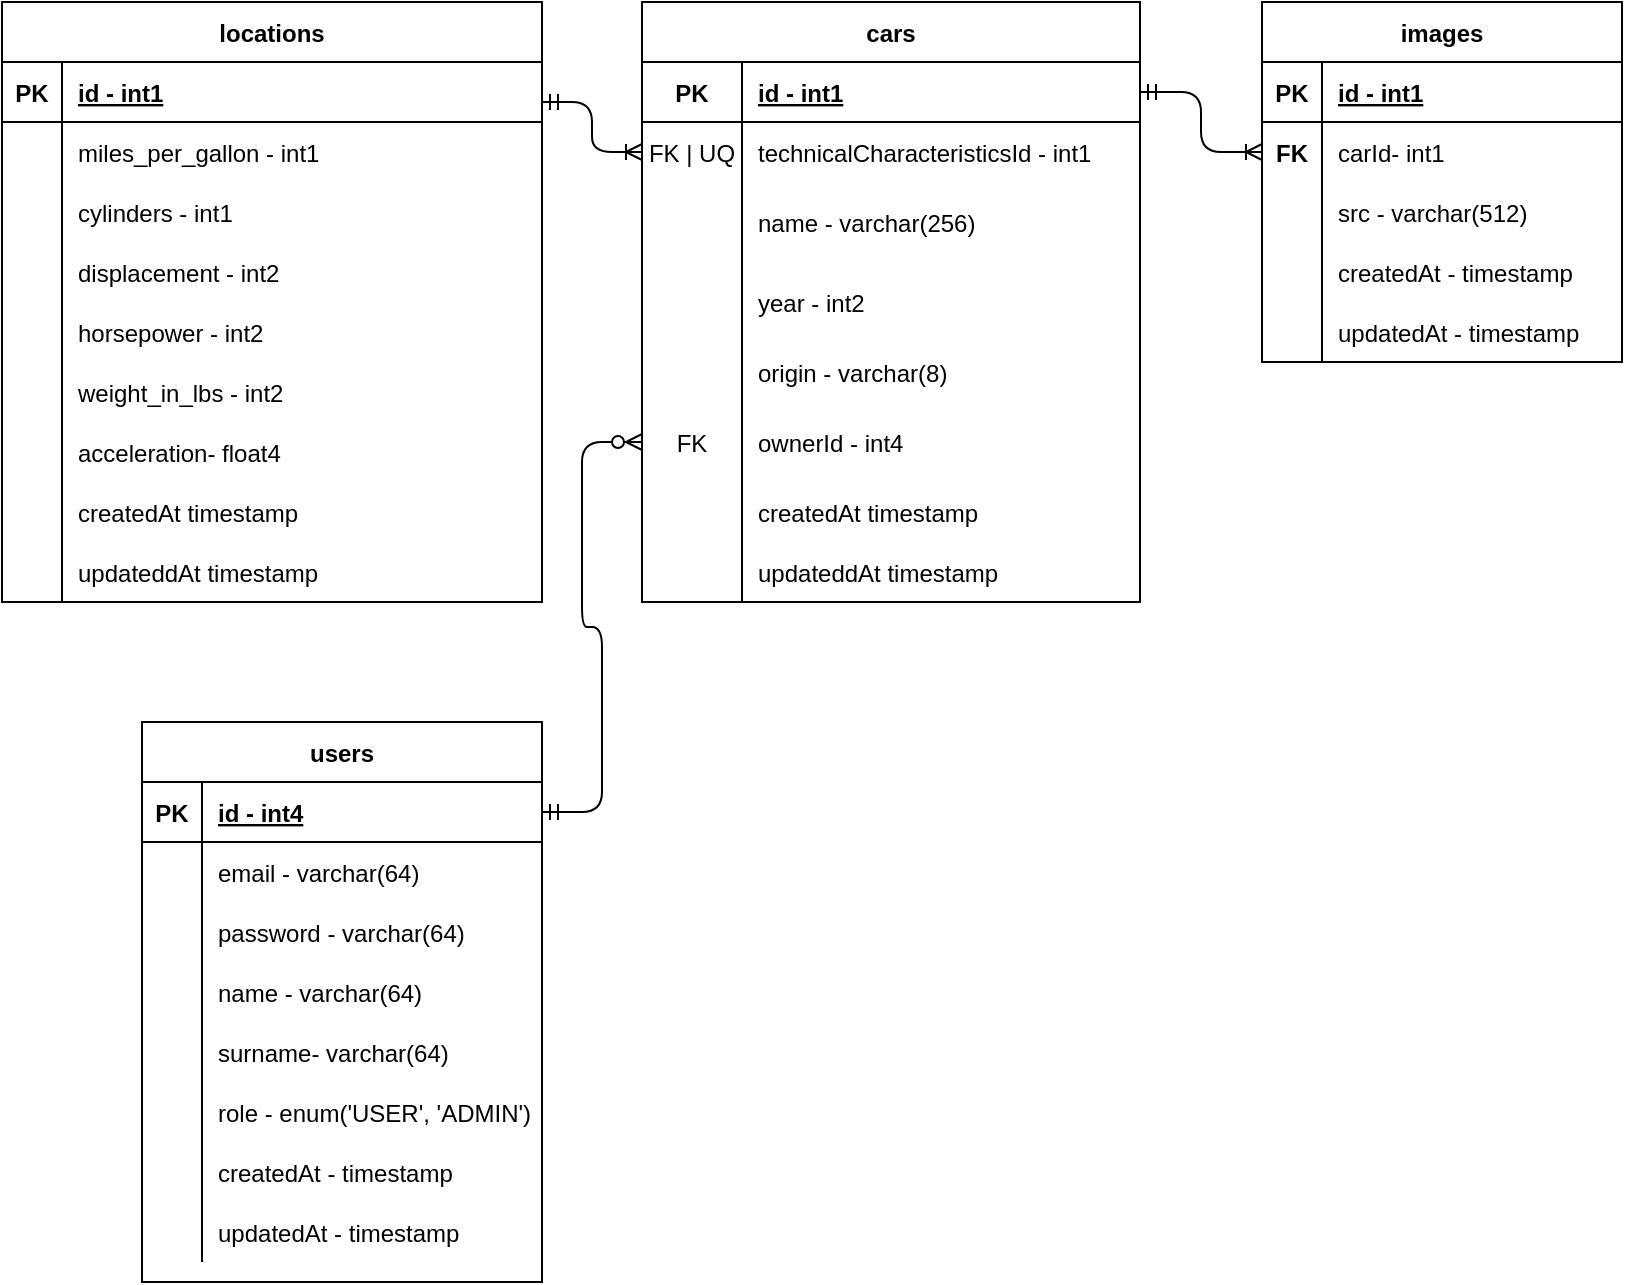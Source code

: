 <mxfile version="20.8.23" type="device"><diagram id="C5RBs43oDa-KdzZeNtuy" name="Page-1"><mxGraphModel dx="2068" dy="892" grid="1" gridSize="10" guides="1" tooltips="1" connect="1" arrows="1" fold="1" page="1" pageScale="1" pageWidth="827" pageHeight="1169" math="0" shadow="0"><root><mxCell id="WIyWlLk6GJQsqaUBKTNV-0"/><mxCell id="WIyWlLk6GJQsqaUBKTNV-1" parent="WIyWlLk6GJQsqaUBKTNV-0"/><mxCell id="K0W-H0R7B6iEDIIZb8ia-60" value="locations" style="shape=table;startSize=30;container=1;collapsible=1;childLayout=tableLayout;fixedRows=1;rowLines=0;fontStyle=1;align=center;resizeLast=1;" vertex="1" parent="WIyWlLk6GJQsqaUBKTNV-1"><mxGeometry x="50" y="160" width="270" height="300" as="geometry"><mxRectangle x="270" y="190" width="230" height="140" as="alternateBounds"/></mxGeometry></mxCell><mxCell id="K0W-H0R7B6iEDIIZb8ia-61" value="" style="shape=tableRow;horizontal=0;startSize=0;swimlaneHead=0;swimlaneBody=0;fillColor=none;collapsible=0;dropTarget=0;points=[[0,0.5],[1,0.5]];portConstraint=eastwest;top=0;left=0;right=0;bottom=1;" vertex="1" parent="K0W-H0R7B6iEDIIZb8ia-60"><mxGeometry y="30" width="270" height="30" as="geometry"/></mxCell><mxCell id="K0W-H0R7B6iEDIIZb8ia-62" value="PK" style="shape=partialRectangle;connectable=0;fillColor=none;top=0;left=0;bottom=0;right=0;fontStyle=1;overflow=hidden;" vertex="1" parent="K0W-H0R7B6iEDIIZb8ia-61"><mxGeometry width="30" height="30" as="geometry"><mxRectangle width="30" height="30" as="alternateBounds"/></mxGeometry></mxCell><mxCell id="K0W-H0R7B6iEDIIZb8ia-63" value="id - int1" style="shape=partialRectangle;connectable=0;fillColor=none;top=0;left=0;bottom=0;right=0;align=left;spacingLeft=6;fontStyle=5;overflow=hidden;" vertex="1" parent="K0W-H0R7B6iEDIIZb8ia-61"><mxGeometry x="30" width="240" height="30" as="geometry"><mxRectangle width="240" height="30" as="alternateBounds"/></mxGeometry></mxCell><mxCell id="K0W-H0R7B6iEDIIZb8ia-64" value="" style="shape=tableRow;horizontal=0;startSize=0;swimlaneHead=0;swimlaneBody=0;fillColor=none;collapsible=0;dropTarget=0;points=[[0,0.5],[1,0.5]];portConstraint=eastwest;top=0;left=0;right=0;bottom=0;" vertex="1" parent="K0W-H0R7B6iEDIIZb8ia-60"><mxGeometry y="60" width="270" height="30" as="geometry"/></mxCell><mxCell id="K0W-H0R7B6iEDIIZb8ia-65" value="" style="shape=partialRectangle;connectable=0;fillColor=none;top=0;left=0;bottom=0;right=0;editable=1;overflow=hidden;" vertex="1" parent="K0W-H0R7B6iEDIIZb8ia-64"><mxGeometry width="30" height="30" as="geometry"><mxRectangle width="30" height="30" as="alternateBounds"/></mxGeometry></mxCell><mxCell id="K0W-H0R7B6iEDIIZb8ia-66" value="miles_per_gallon - int1" style="shape=partialRectangle;connectable=0;fillColor=none;top=0;left=0;bottom=0;right=0;align=left;spacingLeft=6;overflow=hidden;" vertex="1" parent="K0W-H0R7B6iEDIIZb8ia-64"><mxGeometry x="30" width="240" height="30" as="geometry"><mxRectangle width="240" height="30" as="alternateBounds"/></mxGeometry></mxCell><mxCell id="K0W-H0R7B6iEDIIZb8ia-67" value="" style="shape=tableRow;horizontal=0;startSize=0;swimlaneHead=0;swimlaneBody=0;fillColor=none;collapsible=0;dropTarget=0;points=[[0,0.5],[1,0.5]];portConstraint=eastwest;top=0;left=0;right=0;bottom=0;" vertex="1" parent="K0W-H0R7B6iEDIIZb8ia-60"><mxGeometry y="90" width="270" height="30" as="geometry"/></mxCell><mxCell id="K0W-H0R7B6iEDIIZb8ia-68" value="" style="shape=partialRectangle;connectable=0;fillColor=none;top=0;left=0;bottom=0;right=0;editable=1;overflow=hidden;" vertex="1" parent="K0W-H0R7B6iEDIIZb8ia-67"><mxGeometry width="30" height="30" as="geometry"><mxRectangle width="30" height="30" as="alternateBounds"/></mxGeometry></mxCell><mxCell id="K0W-H0R7B6iEDIIZb8ia-69" value="cylinders - int1" style="shape=partialRectangle;connectable=0;fillColor=none;top=0;left=0;bottom=0;right=0;align=left;spacingLeft=6;overflow=hidden;" vertex="1" parent="K0W-H0R7B6iEDIIZb8ia-67"><mxGeometry x="30" width="240" height="30" as="geometry"><mxRectangle width="240" height="30" as="alternateBounds"/></mxGeometry></mxCell><mxCell id="K0W-H0R7B6iEDIIZb8ia-70" value="" style="shape=tableRow;horizontal=0;startSize=0;swimlaneHead=0;swimlaneBody=0;fillColor=none;collapsible=0;dropTarget=0;points=[[0,0.5],[1,0.5]];portConstraint=eastwest;top=0;left=0;right=0;bottom=0;" vertex="1" parent="K0W-H0R7B6iEDIIZb8ia-60"><mxGeometry y="120" width="270" height="30" as="geometry"/></mxCell><mxCell id="K0W-H0R7B6iEDIIZb8ia-71" value="" style="shape=partialRectangle;connectable=0;fillColor=none;top=0;left=0;bottom=0;right=0;editable=1;overflow=hidden;" vertex="1" parent="K0W-H0R7B6iEDIIZb8ia-70"><mxGeometry width="30" height="30" as="geometry"><mxRectangle width="30" height="30" as="alternateBounds"/></mxGeometry></mxCell><mxCell id="K0W-H0R7B6iEDIIZb8ia-72" value="displacement - int2" style="shape=partialRectangle;connectable=0;fillColor=none;top=0;left=0;bottom=0;right=0;align=left;spacingLeft=6;overflow=hidden;" vertex="1" parent="K0W-H0R7B6iEDIIZb8ia-70"><mxGeometry x="30" width="240" height="30" as="geometry"><mxRectangle width="240" height="30" as="alternateBounds"/></mxGeometry></mxCell><mxCell id="K0W-H0R7B6iEDIIZb8ia-73" value="" style="shape=tableRow;horizontal=0;startSize=0;swimlaneHead=0;swimlaneBody=0;fillColor=none;collapsible=0;dropTarget=0;points=[[0,0.5],[1,0.5]];portConstraint=eastwest;top=0;left=0;right=0;bottom=0;" vertex="1" parent="K0W-H0R7B6iEDIIZb8ia-60"><mxGeometry y="150" width="270" height="30" as="geometry"/></mxCell><mxCell id="K0W-H0R7B6iEDIIZb8ia-74" value="" style="shape=partialRectangle;connectable=0;fillColor=none;top=0;left=0;bottom=0;right=0;editable=1;overflow=hidden;" vertex="1" parent="K0W-H0R7B6iEDIIZb8ia-73"><mxGeometry width="30" height="30" as="geometry"><mxRectangle width="30" height="30" as="alternateBounds"/></mxGeometry></mxCell><mxCell id="K0W-H0R7B6iEDIIZb8ia-75" value="horsepower - int2" style="shape=partialRectangle;connectable=0;fillColor=none;top=0;left=0;bottom=0;right=0;align=left;spacingLeft=6;overflow=hidden;" vertex="1" parent="K0W-H0R7B6iEDIIZb8ia-73"><mxGeometry x="30" width="240" height="30" as="geometry"><mxRectangle width="240" height="30" as="alternateBounds"/></mxGeometry></mxCell><mxCell id="K0W-H0R7B6iEDIIZb8ia-204" value="" style="shape=tableRow;horizontal=0;startSize=0;swimlaneHead=0;swimlaneBody=0;fillColor=none;collapsible=0;dropTarget=0;points=[[0,0.5],[1,0.5]];portConstraint=eastwest;top=0;left=0;right=0;bottom=0;" vertex="1" parent="K0W-H0R7B6iEDIIZb8ia-60"><mxGeometry y="180" width="270" height="30" as="geometry"/></mxCell><mxCell id="K0W-H0R7B6iEDIIZb8ia-205" value="" style="shape=partialRectangle;connectable=0;fillColor=none;top=0;left=0;bottom=0;right=0;editable=1;overflow=hidden;" vertex="1" parent="K0W-H0R7B6iEDIIZb8ia-204"><mxGeometry width="30" height="30" as="geometry"><mxRectangle width="30" height="30" as="alternateBounds"/></mxGeometry></mxCell><mxCell id="K0W-H0R7B6iEDIIZb8ia-206" value="weight_in_lbs - int2" style="shape=partialRectangle;connectable=0;fillColor=none;top=0;left=0;bottom=0;right=0;align=left;spacingLeft=6;overflow=hidden;" vertex="1" parent="K0W-H0R7B6iEDIIZb8ia-204"><mxGeometry x="30" width="240" height="30" as="geometry"><mxRectangle width="240" height="30" as="alternateBounds"/></mxGeometry></mxCell><mxCell id="K0W-H0R7B6iEDIIZb8ia-207" value="" style="shape=tableRow;horizontal=0;startSize=0;swimlaneHead=0;swimlaneBody=0;fillColor=none;collapsible=0;dropTarget=0;points=[[0,0.5],[1,0.5]];portConstraint=eastwest;top=0;left=0;right=0;bottom=0;" vertex="1" parent="K0W-H0R7B6iEDIIZb8ia-60"><mxGeometry y="210" width="270" height="30" as="geometry"/></mxCell><mxCell id="K0W-H0R7B6iEDIIZb8ia-208" value="" style="shape=partialRectangle;connectable=0;fillColor=none;top=0;left=0;bottom=0;right=0;editable=1;overflow=hidden;" vertex="1" parent="K0W-H0R7B6iEDIIZb8ia-207"><mxGeometry width="30" height="30" as="geometry"><mxRectangle width="30" height="30" as="alternateBounds"/></mxGeometry></mxCell><mxCell id="K0W-H0R7B6iEDIIZb8ia-209" value="acceleration- float4" style="shape=partialRectangle;connectable=0;fillColor=none;top=0;left=0;bottom=0;right=0;align=left;spacingLeft=6;overflow=hidden;" vertex="1" parent="K0W-H0R7B6iEDIIZb8ia-207"><mxGeometry x="30" width="240" height="30" as="geometry"><mxRectangle width="240" height="30" as="alternateBounds"/></mxGeometry></mxCell><mxCell id="K0W-H0R7B6iEDIIZb8ia-210" value="" style="shape=tableRow;horizontal=0;startSize=0;swimlaneHead=0;swimlaneBody=0;fillColor=none;collapsible=0;dropTarget=0;points=[[0,0.5],[1,0.5]];portConstraint=eastwest;top=0;left=0;right=0;bottom=0;" vertex="1" parent="K0W-H0R7B6iEDIIZb8ia-60"><mxGeometry y="240" width="270" height="30" as="geometry"/></mxCell><mxCell id="K0W-H0R7B6iEDIIZb8ia-211" value="" style="shape=partialRectangle;connectable=0;fillColor=none;top=0;left=0;bottom=0;right=0;editable=1;overflow=hidden;" vertex="1" parent="K0W-H0R7B6iEDIIZb8ia-210"><mxGeometry width="30" height="30" as="geometry"><mxRectangle width="30" height="30" as="alternateBounds"/></mxGeometry></mxCell><mxCell id="K0W-H0R7B6iEDIIZb8ia-212" value="createdAt timestamp" style="shape=partialRectangle;connectable=0;fillColor=none;top=0;left=0;bottom=0;right=0;align=left;spacingLeft=6;overflow=hidden;" vertex="1" parent="K0W-H0R7B6iEDIIZb8ia-210"><mxGeometry x="30" width="240" height="30" as="geometry"><mxRectangle width="240" height="30" as="alternateBounds"/></mxGeometry></mxCell><mxCell id="K0W-H0R7B6iEDIIZb8ia-214" value="" style="shape=tableRow;horizontal=0;startSize=0;swimlaneHead=0;swimlaneBody=0;fillColor=none;collapsible=0;dropTarget=0;points=[[0,0.5],[1,0.5]];portConstraint=eastwest;top=0;left=0;right=0;bottom=0;" vertex="1" parent="K0W-H0R7B6iEDIIZb8ia-60"><mxGeometry y="270" width="270" height="30" as="geometry"/></mxCell><mxCell id="K0W-H0R7B6iEDIIZb8ia-215" value="" style="shape=partialRectangle;connectable=0;fillColor=none;top=0;left=0;bottom=0;right=0;editable=1;overflow=hidden;" vertex="1" parent="K0W-H0R7B6iEDIIZb8ia-214"><mxGeometry width="30" height="30" as="geometry"><mxRectangle width="30" height="30" as="alternateBounds"/></mxGeometry></mxCell><mxCell id="K0W-H0R7B6iEDIIZb8ia-216" value="updateddAt timestamp" style="shape=partialRectangle;connectable=0;fillColor=none;top=0;left=0;bottom=0;right=0;align=left;spacingLeft=6;overflow=hidden;" vertex="1" parent="K0W-H0R7B6iEDIIZb8ia-214"><mxGeometry x="30" width="240" height="30" as="geometry"><mxRectangle width="240" height="30" as="alternateBounds"/></mxGeometry></mxCell><mxCell id="K0W-H0R7B6iEDIIZb8ia-76" value="images" style="shape=table;startSize=30;container=1;collapsible=1;childLayout=tableLayout;fixedRows=1;rowLines=0;fontStyle=1;align=center;resizeLast=1;" vertex="1" parent="WIyWlLk6GJQsqaUBKTNV-1"><mxGeometry x="680" y="160" width="180" height="180" as="geometry"><mxRectangle x="270" y="190" width="230" height="140" as="alternateBounds"/></mxGeometry></mxCell><mxCell id="K0W-H0R7B6iEDIIZb8ia-77" value="" style="shape=tableRow;horizontal=0;startSize=0;swimlaneHead=0;swimlaneBody=0;fillColor=none;collapsible=0;dropTarget=0;points=[[0,0.5],[1,0.5]];portConstraint=eastwest;top=0;left=0;right=0;bottom=1;" vertex="1" parent="K0W-H0R7B6iEDIIZb8ia-76"><mxGeometry y="30" width="180" height="30" as="geometry"/></mxCell><mxCell id="K0W-H0R7B6iEDIIZb8ia-78" value="PK" style="shape=partialRectangle;connectable=0;fillColor=none;top=0;left=0;bottom=0;right=0;fontStyle=1;overflow=hidden;" vertex="1" parent="K0W-H0R7B6iEDIIZb8ia-77"><mxGeometry width="30" height="30" as="geometry"><mxRectangle width="30" height="30" as="alternateBounds"/></mxGeometry></mxCell><mxCell id="K0W-H0R7B6iEDIIZb8ia-79" value="id - int1" style="shape=partialRectangle;connectable=0;fillColor=none;top=0;left=0;bottom=0;right=0;align=left;spacingLeft=6;fontStyle=5;overflow=hidden;" vertex="1" parent="K0W-H0R7B6iEDIIZb8ia-77"><mxGeometry x="30" width="150" height="30" as="geometry"><mxRectangle width="150" height="30" as="alternateBounds"/></mxGeometry></mxCell><mxCell id="K0W-H0R7B6iEDIIZb8ia-80" value="" style="shape=tableRow;horizontal=0;startSize=0;swimlaneHead=0;swimlaneBody=0;fillColor=none;collapsible=0;dropTarget=0;points=[[0,0.5],[1,0.5]];portConstraint=eastwest;top=0;left=0;right=0;bottom=0;" vertex="1" parent="K0W-H0R7B6iEDIIZb8ia-76"><mxGeometry y="60" width="180" height="30" as="geometry"/></mxCell><mxCell id="K0W-H0R7B6iEDIIZb8ia-81" value="FK" style="shape=partialRectangle;connectable=0;fillColor=none;top=0;left=0;bottom=0;right=0;editable=1;overflow=hidden;fontStyle=1" vertex="1" parent="K0W-H0R7B6iEDIIZb8ia-80"><mxGeometry width="30" height="30" as="geometry"><mxRectangle width="30" height="30" as="alternateBounds"/></mxGeometry></mxCell><mxCell id="K0W-H0R7B6iEDIIZb8ia-82" value="carId- int1" style="shape=partialRectangle;connectable=0;fillColor=none;top=0;left=0;bottom=0;right=0;align=left;spacingLeft=6;overflow=hidden;" vertex="1" parent="K0W-H0R7B6iEDIIZb8ia-80"><mxGeometry x="30" width="150" height="30" as="geometry"><mxRectangle width="150" height="30" as="alternateBounds"/></mxGeometry></mxCell><mxCell id="K0W-H0R7B6iEDIIZb8ia-83" value="" style="shape=tableRow;horizontal=0;startSize=0;swimlaneHead=0;swimlaneBody=0;fillColor=none;collapsible=0;dropTarget=0;points=[[0,0.5],[1,0.5]];portConstraint=eastwest;top=0;left=0;right=0;bottom=0;" vertex="1" parent="K0W-H0R7B6iEDIIZb8ia-76"><mxGeometry y="90" width="180" height="30" as="geometry"/></mxCell><mxCell id="K0W-H0R7B6iEDIIZb8ia-84" value="" style="shape=partialRectangle;connectable=0;fillColor=none;top=0;left=0;bottom=0;right=0;editable=1;overflow=hidden;" vertex="1" parent="K0W-H0R7B6iEDIIZb8ia-83"><mxGeometry width="30" height="30" as="geometry"><mxRectangle width="30" height="30" as="alternateBounds"/></mxGeometry></mxCell><mxCell id="K0W-H0R7B6iEDIIZb8ia-85" value="src - varchar(512)" style="shape=partialRectangle;connectable=0;fillColor=none;top=0;left=0;bottom=0;right=0;align=left;spacingLeft=6;overflow=hidden;" vertex="1" parent="K0W-H0R7B6iEDIIZb8ia-83"><mxGeometry x="30" width="150" height="30" as="geometry"><mxRectangle width="150" height="30" as="alternateBounds"/></mxGeometry></mxCell><mxCell id="K0W-H0R7B6iEDIIZb8ia-86" value="" style="shape=tableRow;horizontal=0;startSize=0;swimlaneHead=0;swimlaneBody=0;fillColor=none;collapsible=0;dropTarget=0;points=[[0,0.5],[1,0.5]];portConstraint=eastwest;top=0;left=0;right=0;bottom=0;" vertex="1" parent="K0W-H0R7B6iEDIIZb8ia-76"><mxGeometry y="120" width="180" height="30" as="geometry"/></mxCell><mxCell id="K0W-H0R7B6iEDIIZb8ia-87" value="" style="shape=partialRectangle;connectable=0;fillColor=none;top=0;left=0;bottom=0;right=0;editable=1;overflow=hidden;" vertex="1" parent="K0W-H0R7B6iEDIIZb8ia-86"><mxGeometry width="30" height="30" as="geometry"><mxRectangle width="30" height="30" as="alternateBounds"/></mxGeometry></mxCell><mxCell id="K0W-H0R7B6iEDIIZb8ia-88" value="createdAt - timestamp" style="shape=partialRectangle;connectable=0;fillColor=none;top=0;left=0;bottom=0;right=0;align=left;spacingLeft=6;overflow=hidden;" vertex="1" parent="K0W-H0R7B6iEDIIZb8ia-86"><mxGeometry x="30" width="150" height="30" as="geometry"><mxRectangle width="150" height="30" as="alternateBounds"/></mxGeometry></mxCell><mxCell id="K0W-H0R7B6iEDIIZb8ia-89" value="" style="shape=tableRow;horizontal=0;startSize=0;swimlaneHead=0;swimlaneBody=0;fillColor=none;collapsible=0;dropTarget=0;points=[[0,0.5],[1,0.5]];portConstraint=eastwest;top=0;left=0;right=0;bottom=0;" vertex="1" parent="K0W-H0R7B6iEDIIZb8ia-76"><mxGeometry y="150" width="180" height="30" as="geometry"/></mxCell><mxCell id="K0W-H0R7B6iEDIIZb8ia-90" value="" style="shape=partialRectangle;connectable=0;fillColor=none;top=0;left=0;bottom=0;right=0;editable=1;overflow=hidden;" vertex="1" parent="K0W-H0R7B6iEDIIZb8ia-89"><mxGeometry width="30" height="30" as="geometry"><mxRectangle width="30" height="30" as="alternateBounds"/></mxGeometry></mxCell><mxCell id="K0W-H0R7B6iEDIIZb8ia-91" value="updatedAt - timestamp" style="shape=partialRectangle;connectable=0;fillColor=none;top=0;left=0;bottom=0;right=0;align=left;spacingLeft=6;overflow=hidden;" vertex="1" parent="K0W-H0R7B6iEDIIZb8ia-89"><mxGeometry x="30" width="150" height="30" as="geometry"><mxRectangle width="150" height="30" as="alternateBounds"/></mxGeometry></mxCell><mxCell id="K0W-H0R7B6iEDIIZb8ia-173" value="" style="edgeStyle=elbowEdgeStyle;fontSize=12;html=1;endArrow=ERoneToMany;startArrow=ERmandOne;rounded=1;entryX=0;entryY=0.5;entryDx=0;entryDy=0;exitX=1;exitY=0.5;exitDx=0;exitDy=0;" edge="1" parent="WIyWlLk6GJQsqaUBKTNV-1" source="K0W-H0R7B6iEDIIZb8ia-221" target="K0W-H0R7B6iEDIIZb8ia-80"><mxGeometry width="100" height="100" relative="1" as="geometry"><mxPoint x="630" y="220" as="sourcePoint"/><mxPoint x="670" y="250" as="targetPoint"/></mxGeometry></mxCell><mxCell id="K0W-H0R7B6iEDIIZb8ia-174" value="users" style="shape=table;startSize=30;container=1;collapsible=1;childLayout=tableLayout;fixedRows=1;rowLines=0;fontStyle=1;align=center;resizeLast=1;" vertex="1" parent="WIyWlLk6GJQsqaUBKTNV-1"><mxGeometry x="120" y="520" width="200" height="280" as="geometry"/></mxCell><mxCell id="K0W-H0R7B6iEDIIZb8ia-175" value="" style="shape=partialRectangle;collapsible=0;dropTarget=0;pointerEvents=0;fillColor=none;top=0;left=0;bottom=1;right=0;points=[[0,0.5],[1,0.5]];portConstraint=eastwest;" vertex="1" parent="K0W-H0R7B6iEDIIZb8ia-174"><mxGeometry y="30" width="200" height="30" as="geometry"/></mxCell><mxCell id="K0W-H0R7B6iEDIIZb8ia-176" value="PK" style="shape=partialRectangle;connectable=0;fillColor=none;top=0;left=0;bottom=0;right=0;fontStyle=1;overflow=hidden;" vertex="1" parent="K0W-H0R7B6iEDIIZb8ia-175"><mxGeometry width="30" height="30" as="geometry"><mxRectangle width="30" height="30" as="alternateBounds"/></mxGeometry></mxCell><mxCell id="K0W-H0R7B6iEDIIZb8ia-177" value="id - int4" style="shape=partialRectangle;connectable=0;fillColor=none;top=0;left=0;bottom=0;right=0;align=left;spacingLeft=6;fontStyle=5;overflow=hidden;" vertex="1" parent="K0W-H0R7B6iEDIIZb8ia-175"><mxGeometry x="30" width="170" height="30" as="geometry"><mxRectangle width="170" height="30" as="alternateBounds"/></mxGeometry></mxCell><mxCell id="K0W-H0R7B6iEDIIZb8ia-178" value="" style="shape=partialRectangle;collapsible=0;dropTarget=0;pointerEvents=0;fillColor=none;top=0;left=0;bottom=0;right=0;points=[[0,0.5],[1,0.5]];portConstraint=eastwest;" vertex="1" parent="K0W-H0R7B6iEDIIZb8ia-174"><mxGeometry y="60" width="200" height="30" as="geometry"/></mxCell><mxCell id="K0W-H0R7B6iEDIIZb8ia-179" value="" style="shape=partialRectangle;connectable=0;fillColor=none;top=0;left=0;bottom=0;right=0;editable=1;overflow=hidden;" vertex="1" parent="K0W-H0R7B6iEDIIZb8ia-178"><mxGeometry width="30" height="30" as="geometry"><mxRectangle width="30" height="30" as="alternateBounds"/></mxGeometry></mxCell><mxCell id="K0W-H0R7B6iEDIIZb8ia-180" value="email - varchar(64)" style="shape=partialRectangle;connectable=0;fillColor=none;top=0;left=0;bottom=0;right=0;align=left;spacingLeft=6;overflow=hidden;" vertex="1" parent="K0W-H0R7B6iEDIIZb8ia-178"><mxGeometry x="30" width="170" height="30" as="geometry"><mxRectangle width="170" height="30" as="alternateBounds"/></mxGeometry></mxCell><mxCell id="K0W-H0R7B6iEDIIZb8ia-181" value="" style="shape=partialRectangle;collapsible=0;dropTarget=0;pointerEvents=0;fillColor=none;top=0;left=0;bottom=0;right=0;points=[[0,0.5],[1,0.5]];portConstraint=eastwest;" vertex="1" parent="K0W-H0R7B6iEDIIZb8ia-174"><mxGeometry y="90" width="200" height="30" as="geometry"/></mxCell><mxCell id="K0W-H0R7B6iEDIIZb8ia-182" value="" style="shape=partialRectangle;connectable=0;fillColor=none;top=0;left=0;bottom=0;right=0;editable=1;overflow=hidden;" vertex="1" parent="K0W-H0R7B6iEDIIZb8ia-181"><mxGeometry width="30" height="30" as="geometry"><mxRectangle width="30" height="30" as="alternateBounds"/></mxGeometry></mxCell><mxCell id="K0W-H0R7B6iEDIIZb8ia-183" value="password - varchar(64)" style="shape=partialRectangle;connectable=0;fillColor=none;top=0;left=0;bottom=0;right=0;align=left;spacingLeft=6;overflow=hidden;" vertex="1" parent="K0W-H0R7B6iEDIIZb8ia-181"><mxGeometry x="30" width="170" height="30" as="geometry"><mxRectangle width="170" height="30" as="alternateBounds"/></mxGeometry></mxCell><mxCell id="K0W-H0R7B6iEDIIZb8ia-184" value="" style="shape=partialRectangle;collapsible=0;dropTarget=0;pointerEvents=0;fillColor=none;top=0;left=0;bottom=0;right=0;points=[[0,0.5],[1,0.5]];portConstraint=eastwest;" vertex="1" parent="K0W-H0R7B6iEDIIZb8ia-174"><mxGeometry y="120" width="200" height="30" as="geometry"/></mxCell><mxCell id="K0W-H0R7B6iEDIIZb8ia-185" value="" style="shape=partialRectangle;connectable=0;fillColor=none;top=0;left=0;bottom=0;right=0;editable=1;overflow=hidden;" vertex="1" parent="K0W-H0R7B6iEDIIZb8ia-184"><mxGeometry width="30" height="30" as="geometry"><mxRectangle width="30" height="30" as="alternateBounds"/></mxGeometry></mxCell><mxCell id="K0W-H0R7B6iEDIIZb8ia-186" value="name - varchar(64)" style="shape=partialRectangle;connectable=0;fillColor=none;top=0;left=0;bottom=0;right=0;align=left;spacingLeft=6;overflow=hidden;" vertex="1" parent="K0W-H0R7B6iEDIIZb8ia-184"><mxGeometry x="30" width="170" height="30" as="geometry"><mxRectangle width="170" height="30" as="alternateBounds"/></mxGeometry></mxCell><mxCell id="K0W-H0R7B6iEDIIZb8ia-187" value="" style="shape=partialRectangle;collapsible=0;dropTarget=0;pointerEvents=0;fillColor=none;top=0;left=0;bottom=0;right=0;points=[[0,0.5],[1,0.5]];portConstraint=eastwest;" vertex="1" parent="K0W-H0R7B6iEDIIZb8ia-174"><mxGeometry y="150" width="200" height="30" as="geometry"/></mxCell><mxCell id="K0W-H0R7B6iEDIIZb8ia-188" value="" style="shape=partialRectangle;connectable=0;fillColor=none;top=0;left=0;bottom=0;right=0;editable=1;overflow=hidden;" vertex="1" parent="K0W-H0R7B6iEDIIZb8ia-187"><mxGeometry width="30" height="30" as="geometry"><mxRectangle width="30" height="30" as="alternateBounds"/></mxGeometry></mxCell><mxCell id="K0W-H0R7B6iEDIIZb8ia-189" value="surname- varchar(64)" style="shape=partialRectangle;connectable=0;fillColor=none;top=0;left=0;bottom=0;right=0;align=left;spacingLeft=6;overflow=hidden;" vertex="1" parent="K0W-H0R7B6iEDIIZb8ia-187"><mxGeometry x="30" width="170" height="30" as="geometry"><mxRectangle width="170" height="30" as="alternateBounds"/></mxGeometry></mxCell><mxCell id="K0W-H0R7B6iEDIIZb8ia-193" value="" style="shape=partialRectangle;collapsible=0;dropTarget=0;pointerEvents=0;fillColor=none;top=0;left=0;bottom=0;right=0;points=[[0,0.5],[1,0.5]];portConstraint=eastwest;" vertex="1" parent="K0W-H0R7B6iEDIIZb8ia-174"><mxGeometry y="180" width="200" height="30" as="geometry"/></mxCell><mxCell id="K0W-H0R7B6iEDIIZb8ia-194" value="" style="shape=partialRectangle;connectable=0;fillColor=none;top=0;left=0;bottom=0;right=0;editable=1;overflow=hidden;" vertex="1" parent="K0W-H0R7B6iEDIIZb8ia-193"><mxGeometry width="30" height="30" as="geometry"><mxRectangle width="30" height="30" as="alternateBounds"/></mxGeometry></mxCell><mxCell id="K0W-H0R7B6iEDIIZb8ia-195" value="role - enum('USER', 'ADMIN')" style="shape=partialRectangle;connectable=0;fillColor=none;top=0;left=0;bottom=0;right=0;align=left;spacingLeft=6;overflow=hidden;" vertex="1" parent="K0W-H0R7B6iEDIIZb8ia-193"><mxGeometry x="30" width="170" height="30" as="geometry"><mxRectangle width="170" height="30" as="alternateBounds"/></mxGeometry></mxCell><mxCell id="K0W-H0R7B6iEDIIZb8ia-196" value="" style="shape=partialRectangle;collapsible=0;dropTarget=0;pointerEvents=0;fillColor=none;top=0;left=0;bottom=0;right=0;points=[[0,0.5],[1,0.5]];portConstraint=eastwest;" vertex="1" parent="K0W-H0R7B6iEDIIZb8ia-174"><mxGeometry y="210" width="200" height="30" as="geometry"/></mxCell><mxCell id="K0W-H0R7B6iEDIIZb8ia-197" value="" style="shape=partialRectangle;connectable=0;fillColor=none;top=0;left=0;bottom=0;right=0;editable=1;overflow=hidden;" vertex="1" parent="K0W-H0R7B6iEDIIZb8ia-196"><mxGeometry width="30" height="30" as="geometry"><mxRectangle width="30" height="30" as="alternateBounds"/></mxGeometry></mxCell><mxCell id="K0W-H0R7B6iEDIIZb8ia-198" value="createdAt - timestamp" style="shape=partialRectangle;connectable=0;fillColor=none;top=0;left=0;bottom=0;right=0;align=left;spacingLeft=6;overflow=hidden;" vertex="1" parent="K0W-H0R7B6iEDIIZb8ia-196"><mxGeometry x="30" width="170" height="30" as="geometry"><mxRectangle width="170" height="30" as="alternateBounds"/></mxGeometry></mxCell><mxCell id="K0W-H0R7B6iEDIIZb8ia-199" value="" style="shape=partialRectangle;collapsible=0;dropTarget=0;pointerEvents=0;fillColor=none;top=0;left=0;bottom=0;right=0;points=[[0,0.5],[1,0.5]];portConstraint=eastwest;" vertex="1" parent="K0W-H0R7B6iEDIIZb8ia-174"><mxGeometry y="240" width="200" height="30" as="geometry"/></mxCell><mxCell id="K0W-H0R7B6iEDIIZb8ia-200" value="" style="shape=partialRectangle;connectable=0;fillColor=none;top=0;left=0;bottom=0;right=0;editable=1;overflow=hidden;" vertex="1" parent="K0W-H0R7B6iEDIIZb8ia-199"><mxGeometry width="30" height="30" as="geometry"><mxRectangle width="30" height="30" as="alternateBounds"/></mxGeometry></mxCell><mxCell id="K0W-H0R7B6iEDIIZb8ia-201" value="updatedAt - timestamp" style="shape=partialRectangle;connectable=0;fillColor=none;top=0;left=0;bottom=0;right=0;align=left;spacingLeft=6;overflow=hidden;" vertex="1" parent="K0W-H0R7B6iEDIIZb8ia-199"><mxGeometry x="30" width="170" height="30" as="geometry"><mxRectangle width="170" height="30" as="alternateBounds"/></mxGeometry></mxCell><mxCell id="K0W-H0R7B6iEDIIZb8ia-202" value="" style="edgeStyle=entityRelationEdgeStyle;fontSize=12;html=1;endArrow=ERzeroToMany;startArrow=ERmandOne;exitX=1;exitY=0.5;exitDx=0;exitDy=0;" edge="1" parent="WIyWlLk6GJQsqaUBKTNV-1" source="K0W-H0R7B6iEDIIZb8ia-175" target="K0W-H0R7B6iEDIIZb8ia-251"><mxGeometry width="100" height="100" relative="1" as="geometry"><mxPoint x="480" y="640" as="sourcePoint"/><mxPoint x="400" y="355" as="targetPoint"/></mxGeometry></mxCell><mxCell id="K0W-H0R7B6iEDIIZb8ia-203" value="" style="edgeStyle=elbowEdgeStyle;fontSize=12;html=1;endArrow=ERoneToMany;startArrow=ERmandOne;rounded=1;exitX=1;exitY=0.5;exitDx=0;exitDy=0;entryX=0;entryY=0.5;entryDx=0;entryDy=0;" edge="1" parent="WIyWlLk6GJQsqaUBKTNV-1" target="K0W-H0R7B6iEDIIZb8ia-224"><mxGeometry width="100" height="100" relative="1" as="geometry"><mxPoint x="320" y="210" as="sourcePoint"/><mxPoint x="380" y="240" as="targetPoint"/></mxGeometry></mxCell><mxCell id="K0W-H0R7B6iEDIIZb8ia-220" value="cars" style="shape=table;startSize=30;container=1;collapsible=1;childLayout=tableLayout;fixedRows=1;rowLines=0;fontStyle=1;align=center;resizeLast=1;" vertex="1" parent="WIyWlLk6GJQsqaUBKTNV-1"><mxGeometry x="370" y="160" width="249" height="300" as="geometry"><mxRectangle x="270" y="190" width="230" height="140" as="alternateBounds"/></mxGeometry></mxCell><mxCell id="K0W-H0R7B6iEDIIZb8ia-221" value="" style="shape=tableRow;horizontal=0;startSize=0;swimlaneHead=0;swimlaneBody=0;fillColor=none;collapsible=0;dropTarget=0;points=[[0,0.5],[1,0.5]];portConstraint=eastwest;top=0;left=0;right=0;bottom=1;" vertex="1" parent="K0W-H0R7B6iEDIIZb8ia-220"><mxGeometry y="30" width="249" height="30" as="geometry"/></mxCell><mxCell id="K0W-H0R7B6iEDIIZb8ia-222" value="PK" style="shape=partialRectangle;connectable=0;fillColor=none;top=0;left=0;bottom=0;right=0;fontStyle=1;overflow=hidden;" vertex="1" parent="K0W-H0R7B6iEDIIZb8ia-221"><mxGeometry width="50" height="30" as="geometry"><mxRectangle width="50" height="30" as="alternateBounds"/></mxGeometry></mxCell><mxCell id="K0W-H0R7B6iEDIIZb8ia-223" value="id - int1" style="shape=partialRectangle;connectable=0;fillColor=none;top=0;left=0;bottom=0;right=0;align=left;spacingLeft=6;fontStyle=5;overflow=hidden;" vertex="1" parent="K0W-H0R7B6iEDIIZb8ia-221"><mxGeometry x="50" width="199" height="30" as="geometry"><mxRectangle width="199" height="30" as="alternateBounds"/></mxGeometry></mxCell><mxCell id="K0W-H0R7B6iEDIIZb8ia-224" value="" style="shape=tableRow;horizontal=0;startSize=0;swimlaneHead=0;swimlaneBody=0;fillColor=none;collapsible=0;dropTarget=0;points=[[0,0.5],[1,0.5]];portConstraint=eastwest;top=0;left=0;right=0;bottom=0;" vertex="1" parent="K0W-H0R7B6iEDIIZb8ia-220"><mxGeometry y="60" width="249" height="30" as="geometry"/></mxCell><mxCell id="K0W-H0R7B6iEDIIZb8ia-225" value="FK | UQ" style="shape=partialRectangle;connectable=0;fillColor=none;top=0;left=0;bottom=0;right=0;editable=1;overflow=hidden;" vertex="1" parent="K0W-H0R7B6iEDIIZb8ia-224"><mxGeometry width="50" height="30" as="geometry"><mxRectangle width="50" height="30" as="alternateBounds"/></mxGeometry></mxCell><mxCell id="K0W-H0R7B6iEDIIZb8ia-226" value="technicalCharacteristicsId - int1" style="shape=partialRectangle;connectable=0;fillColor=none;top=0;left=0;bottom=0;right=0;align=left;spacingLeft=6;overflow=hidden;" vertex="1" parent="K0W-H0R7B6iEDIIZb8ia-224"><mxGeometry x="50" width="199" height="30" as="geometry"><mxRectangle width="199" height="30" as="alternateBounds"/></mxGeometry></mxCell><mxCell id="K0W-H0R7B6iEDIIZb8ia-227" value="" style="shape=tableRow;horizontal=0;startSize=0;swimlaneHead=0;swimlaneBody=0;fillColor=none;collapsible=0;dropTarget=0;points=[[0,0.5],[1,0.5]];portConstraint=eastwest;top=0;left=0;right=0;bottom=0;" vertex="1" parent="K0W-H0R7B6iEDIIZb8ia-220"><mxGeometry y="90" width="249" height="40" as="geometry"/></mxCell><mxCell id="K0W-H0R7B6iEDIIZb8ia-228" value="" style="shape=partialRectangle;connectable=0;fillColor=none;top=0;left=0;bottom=0;right=0;editable=1;overflow=hidden;" vertex="1" parent="K0W-H0R7B6iEDIIZb8ia-227"><mxGeometry width="50" height="40" as="geometry"><mxRectangle width="50" height="40" as="alternateBounds"/></mxGeometry></mxCell><mxCell id="K0W-H0R7B6iEDIIZb8ia-229" value="name - varchar(256)" style="shape=partialRectangle;connectable=0;fillColor=none;top=0;left=0;bottom=0;right=0;align=left;spacingLeft=6;overflow=hidden;" vertex="1" parent="K0W-H0R7B6iEDIIZb8ia-227"><mxGeometry x="50" width="199" height="40" as="geometry"><mxRectangle width="199" height="40" as="alternateBounds"/></mxGeometry></mxCell><mxCell id="K0W-H0R7B6iEDIIZb8ia-230" value="" style="shape=tableRow;horizontal=0;startSize=0;swimlaneHead=0;swimlaneBody=0;fillColor=none;collapsible=0;dropTarget=0;points=[[0,0.5],[1,0.5]];portConstraint=eastwest;top=0;left=0;right=0;bottom=0;" vertex="1" parent="K0W-H0R7B6iEDIIZb8ia-220"><mxGeometry y="130" width="249" height="40" as="geometry"/></mxCell><mxCell id="K0W-H0R7B6iEDIIZb8ia-231" value="" style="shape=partialRectangle;connectable=0;fillColor=none;top=0;left=0;bottom=0;right=0;editable=1;overflow=hidden;" vertex="1" parent="K0W-H0R7B6iEDIIZb8ia-230"><mxGeometry width="50" height="40" as="geometry"><mxRectangle width="50" height="40" as="alternateBounds"/></mxGeometry></mxCell><mxCell id="K0W-H0R7B6iEDIIZb8ia-232" value="year - int2" style="shape=partialRectangle;connectable=0;fillColor=none;top=0;left=0;bottom=0;right=0;align=left;spacingLeft=6;overflow=hidden;" vertex="1" parent="K0W-H0R7B6iEDIIZb8ia-230"><mxGeometry x="50" width="199" height="40" as="geometry"><mxRectangle width="199" height="40" as="alternateBounds"/></mxGeometry></mxCell><mxCell id="K0W-H0R7B6iEDIIZb8ia-233" value="" style="shape=tableRow;horizontal=0;startSize=0;swimlaneHead=0;swimlaneBody=0;fillColor=none;collapsible=0;dropTarget=0;points=[[0,0.5],[1,0.5]];portConstraint=eastwest;top=0;left=0;right=0;bottom=0;" vertex="1" parent="K0W-H0R7B6iEDIIZb8ia-220"><mxGeometry y="170" width="249" height="30" as="geometry"/></mxCell><mxCell id="K0W-H0R7B6iEDIIZb8ia-234" value="" style="shape=partialRectangle;connectable=0;fillColor=none;top=0;left=0;bottom=0;right=0;editable=1;overflow=hidden;" vertex="1" parent="K0W-H0R7B6iEDIIZb8ia-233"><mxGeometry width="50" height="30" as="geometry"><mxRectangle width="50" height="30" as="alternateBounds"/></mxGeometry></mxCell><mxCell id="K0W-H0R7B6iEDIIZb8ia-235" value="origin - varchar(8)" style="shape=partialRectangle;connectable=0;fillColor=none;top=0;left=0;bottom=0;right=0;align=left;spacingLeft=6;overflow=hidden;" vertex="1" parent="K0W-H0R7B6iEDIIZb8ia-233"><mxGeometry x="50" width="199" height="30" as="geometry"><mxRectangle width="199" height="30" as="alternateBounds"/></mxGeometry></mxCell><mxCell id="K0W-H0R7B6iEDIIZb8ia-251" value="" style="shape=tableRow;horizontal=0;startSize=0;swimlaneHead=0;swimlaneBody=0;fillColor=none;collapsible=0;dropTarget=0;points=[[0,0.5],[1,0.5]];portConstraint=eastwest;top=0;left=0;right=0;bottom=0;" vertex="1" parent="K0W-H0R7B6iEDIIZb8ia-220"><mxGeometry y="200" width="249" height="40" as="geometry"/></mxCell><mxCell id="K0W-H0R7B6iEDIIZb8ia-252" value="FK" style="shape=partialRectangle;connectable=0;fillColor=none;top=0;left=0;bottom=0;right=0;editable=1;overflow=hidden;" vertex="1" parent="K0W-H0R7B6iEDIIZb8ia-251"><mxGeometry width="50" height="40" as="geometry"><mxRectangle width="50" height="40" as="alternateBounds"/></mxGeometry></mxCell><mxCell id="K0W-H0R7B6iEDIIZb8ia-253" value="ownerId - int4" style="shape=partialRectangle;connectable=0;fillColor=none;top=0;left=0;bottom=0;right=0;align=left;spacingLeft=6;overflow=hidden;" vertex="1" parent="K0W-H0R7B6iEDIIZb8ia-251"><mxGeometry x="50" width="199" height="40" as="geometry"><mxRectangle width="199" height="40" as="alternateBounds"/></mxGeometry></mxCell><mxCell id="K0W-H0R7B6iEDIIZb8ia-242" value="" style="shape=tableRow;horizontal=0;startSize=0;swimlaneHead=0;swimlaneBody=0;fillColor=none;collapsible=0;dropTarget=0;points=[[0,0.5],[1,0.5]];portConstraint=eastwest;top=0;left=0;right=0;bottom=0;" vertex="1" parent="K0W-H0R7B6iEDIIZb8ia-220"><mxGeometry y="240" width="249" height="30" as="geometry"/></mxCell><mxCell id="K0W-H0R7B6iEDIIZb8ia-243" value="" style="shape=partialRectangle;connectable=0;fillColor=none;top=0;left=0;bottom=0;right=0;editable=1;overflow=hidden;" vertex="1" parent="K0W-H0R7B6iEDIIZb8ia-242"><mxGeometry width="50" height="30" as="geometry"><mxRectangle width="50" height="30" as="alternateBounds"/></mxGeometry></mxCell><mxCell id="K0W-H0R7B6iEDIIZb8ia-244" value="createdAt timestamp" style="shape=partialRectangle;connectable=0;fillColor=none;top=0;left=0;bottom=0;right=0;align=left;spacingLeft=6;overflow=hidden;" vertex="1" parent="K0W-H0R7B6iEDIIZb8ia-242"><mxGeometry x="50" width="199" height="30" as="geometry"><mxRectangle width="199" height="30" as="alternateBounds"/></mxGeometry></mxCell><mxCell id="K0W-H0R7B6iEDIIZb8ia-245" value="" style="shape=tableRow;horizontal=0;startSize=0;swimlaneHead=0;swimlaneBody=0;fillColor=none;collapsible=0;dropTarget=0;points=[[0,0.5],[1,0.5]];portConstraint=eastwest;top=0;left=0;right=0;bottom=0;" vertex="1" parent="K0W-H0R7B6iEDIIZb8ia-220"><mxGeometry y="270" width="249" height="30" as="geometry"/></mxCell><mxCell id="K0W-H0R7B6iEDIIZb8ia-246" value="" style="shape=partialRectangle;connectable=0;fillColor=none;top=0;left=0;bottom=0;right=0;editable=1;overflow=hidden;" vertex="1" parent="K0W-H0R7B6iEDIIZb8ia-245"><mxGeometry width="50" height="30" as="geometry"><mxRectangle width="50" height="30" as="alternateBounds"/></mxGeometry></mxCell><mxCell id="K0W-H0R7B6iEDIIZb8ia-247" value="updateddAt timestamp" style="shape=partialRectangle;connectable=0;fillColor=none;top=0;left=0;bottom=0;right=0;align=left;spacingLeft=6;overflow=hidden;" vertex="1" parent="K0W-H0R7B6iEDIIZb8ia-245"><mxGeometry x="50" width="199" height="30" as="geometry"><mxRectangle width="199" height="30" as="alternateBounds"/></mxGeometry></mxCell></root></mxGraphModel></diagram></mxfile>